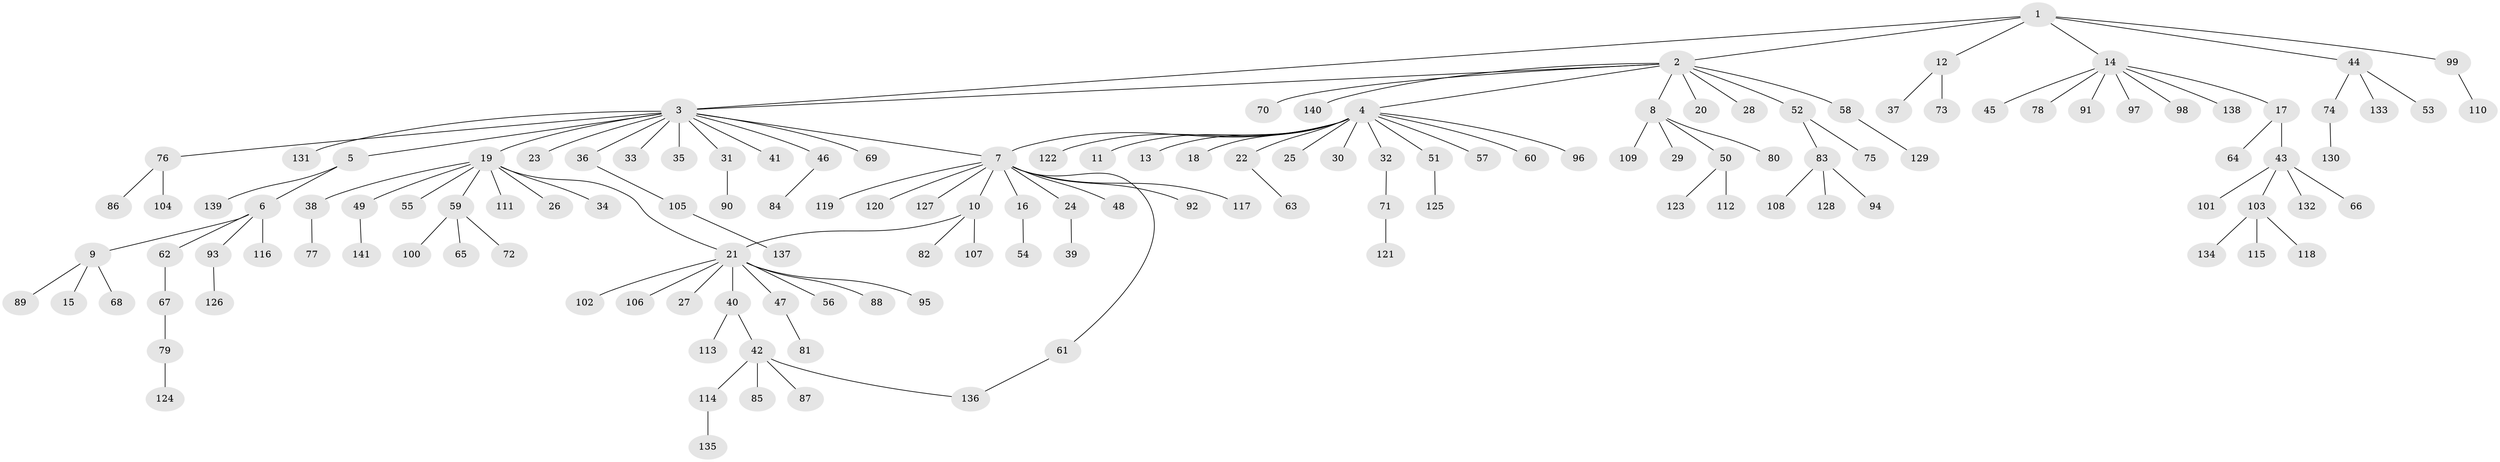 // coarse degree distribution, {6: 0.009009009009009009, 9: 0.02702702702702703, 14: 0.009009009009009009, 13: 0.009009009009009009, 3: 0.05405405405405406, 5: 0.018018018018018018, 11: 0.009009009009009009, 4: 0.018018018018018018, 1: 0.7027027027027027, 2: 0.12612612612612611, 8: 0.009009009009009009, 7: 0.009009009009009009}
// Generated by graph-tools (version 1.1) at 2025/51/02/27/25 19:51:54]
// undirected, 141 vertices, 144 edges
graph export_dot {
graph [start="1"]
  node [color=gray90,style=filled];
  1;
  2;
  3;
  4;
  5;
  6;
  7;
  8;
  9;
  10;
  11;
  12;
  13;
  14;
  15;
  16;
  17;
  18;
  19;
  20;
  21;
  22;
  23;
  24;
  25;
  26;
  27;
  28;
  29;
  30;
  31;
  32;
  33;
  34;
  35;
  36;
  37;
  38;
  39;
  40;
  41;
  42;
  43;
  44;
  45;
  46;
  47;
  48;
  49;
  50;
  51;
  52;
  53;
  54;
  55;
  56;
  57;
  58;
  59;
  60;
  61;
  62;
  63;
  64;
  65;
  66;
  67;
  68;
  69;
  70;
  71;
  72;
  73;
  74;
  75;
  76;
  77;
  78;
  79;
  80;
  81;
  82;
  83;
  84;
  85;
  86;
  87;
  88;
  89;
  90;
  91;
  92;
  93;
  94;
  95;
  96;
  97;
  98;
  99;
  100;
  101;
  102;
  103;
  104;
  105;
  106;
  107;
  108;
  109;
  110;
  111;
  112;
  113;
  114;
  115;
  116;
  117;
  118;
  119;
  120;
  121;
  122;
  123;
  124;
  125;
  126;
  127;
  128;
  129;
  130;
  131;
  132;
  133;
  134;
  135;
  136;
  137;
  138;
  139;
  140;
  141;
  1 -- 2;
  1 -- 3;
  1 -- 12;
  1 -- 14;
  1 -- 44;
  1 -- 99;
  2 -- 3;
  2 -- 4;
  2 -- 8;
  2 -- 20;
  2 -- 28;
  2 -- 52;
  2 -- 58;
  2 -- 70;
  2 -- 140;
  3 -- 5;
  3 -- 7;
  3 -- 19;
  3 -- 23;
  3 -- 31;
  3 -- 33;
  3 -- 35;
  3 -- 36;
  3 -- 41;
  3 -- 46;
  3 -- 69;
  3 -- 76;
  3 -- 131;
  4 -- 7;
  4 -- 11;
  4 -- 13;
  4 -- 18;
  4 -- 22;
  4 -- 25;
  4 -- 30;
  4 -- 32;
  4 -- 51;
  4 -- 57;
  4 -- 60;
  4 -- 96;
  4 -- 122;
  5 -- 6;
  5 -- 139;
  6 -- 9;
  6 -- 62;
  6 -- 93;
  6 -- 116;
  7 -- 10;
  7 -- 16;
  7 -- 24;
  7 -- 48;
  7 -- 61;
  7 -- 92;
  7 -- 117;
  7 -- 119;
  7 -- 120;
  7 -- 127;
  8 -- 29;
  8 -- 50;
  8 -- 80;
  8 -- 109;
  9 -- 15;
  9 -- 68;
  9 -- 89;
  10 -- 21;
  10 -- 82;
  10 -- 107;
  12 -- 37;
  12 -- 73;
  14 -- 17;
  14 -- 45;
  14 -- 78;
  14 -- 91;
  14 -- 97;
  14 -- 98;
  14 -- 138;
  16 -- 54;
  17 -- 43;
  17 -- 64;
  19 -- 21;
  19 -- 26;
  19 -- 34;
  19 -- 38;
  19 -- 49;
  19 -- 55;
  19 -- 59;
  19 -- 111;
  21 -- 27;
  21 -- 40;
  21 -- 47;
  21 -- 56;
  21 -- 88;
  21 -- 95;
  21 -- 102;
  21 -- 106;
  22 -- 63;
  24 -- 39;
  31 -- 90;
  32 -- 71;
  36 -- 105;
  38 -- 77;
  40 -- 42;
  40 -- 113;
  42 -- 85;
  42 -- 87;
  42 -- 114;
  42 -- 136;
  43 -- 66;
  43 -- 101;
  43 -- 103;
  43 -- 132;
  44 -- 53;
  44 -- 74;
  44 -- 133;
  46 -- 84;
  47 -- 81;
  49 -- 141;
  50 -- 112;
  50 -- 123;
  51 -- 125;
  52 -- 75;
  52 -- 83;
  58 -- 129;
  59 -- 65;
  59 -- 72;
  59 -- 100;
  61 -- 136;
  62 -- 67;
  67 -- 79;
  71 -- 121;
  74 -- 130;
  76 -- 86;
  76 -- 104;
  79 -- 124;
  83 -- 94;
  83 -- 108;
  83 -- 128;
  93 -- 126;
  99 -- 110;
  103 -- 115;
  103 -- 118;
  103 -- 134;
  105 -- 137;
  114 -- 135;
}
